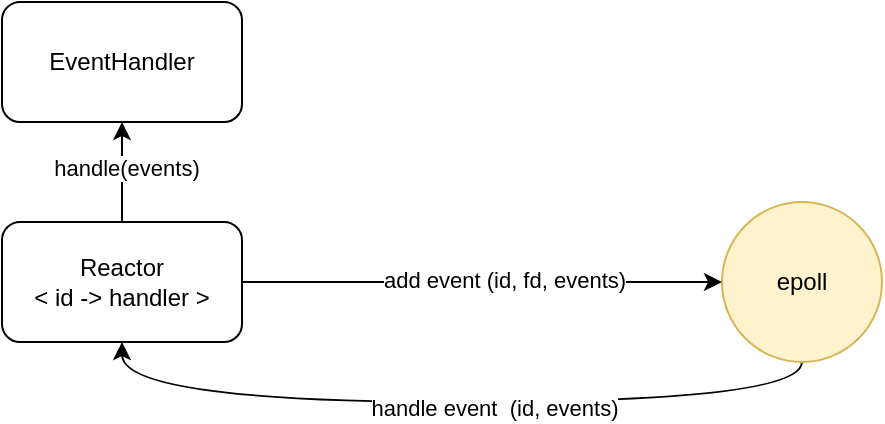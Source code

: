 <mxfile version="18.1.1" type="github">
  <diagram id="wW0yHzFf6TW9SEDOXcKD" name="Page-1">
    <mxGraphModel dx="1234" dy="794" grid="1" gridSize="10" guides="1" tooltips="1" connect="1" arrows="1" fold="1" page="1" pageScale="1" pageWidth="850" pageHeight="1100" math="0" shadow="0">
      <root>
        <mxCell id="0" />
        <mxCell id="1" parent="0" />
        <mxCell id="ibJcQM3yiT-o6ehQAiQr-5" style="edgeStyle=orthogonalEdgeStyle;rounded=0;orthogonalLoop=1;jettySize=auto;html=1;entryX=0.5;entryY=1;entryDx=0;entryDy=0;curved=1;" parent="1" source="ibJcQM3yiT-o6ehQAiQr-1" target="ibJcQM3yiT-o6ehQAiQr-2" edge="1">
          <mxGeometry relative="1" as="geometry">
            <Array as="points">
              <mxPoint x="590" y="350" />
              <mxPoint x="250" y="350" />
            </Array>
          </mxGeometry>
        </mxCell>
        <mxCell id="ibJcQM3yiT-o6ehQAiQr-7" value="handle event&amp;nbsp; (id, events)" style="edgeLabel;html=1;align=center;verticalAlign=middle;resizable=0;points=[];" parent="ibJcQM3yiT-o6ehQAiQr-5" vertex="1" connectable="0">
          <mxGeometry x="-0.108" y="3" relative="1" as="geometry">
            <mxPoint as="offset" />
          </mxGeometry>
        </mxCell>
        <mxCell id="ibJcQM3yiT-o6ehQAiQr-1" value="epoll" style="ellipse;whiteSpace=wrap;html=1;aspect=fixed;fillColor=#fff2cc;strokeColor=#d6b656;" parent="1" vertex="1">
          <mxGeometry x="550" y="250" width="80" height="80" as="geometry" />
        </mxCell>
        <mxCell id="ibJcQM3yiT-o6ehQAiQr-3" style="edgeStyle=orthogonalEdgeStyle;rounded=0;orthogonalLoop=1;jettySize=auto;html=1;" parent="1" source="ibJcQM3yiT-o6ehQAiQr-2" target="ibJcQM3yiT-o6ehQAiQr-1" edge="1">
          <mxGeometry relative="1" as="geometry" />
        </mxCell>
        <mxCell id="ibJcQM3yiT-o6ehQAiQr-4" value="add event (id, fd, events)" style="edgeLabel;html=1;align=center;verticalAlign=middle;resizable=0;points=[];" parent="ibJcQM3yiT-o6ehQAiQr-3" vertex="1" connectable="0">
          <mxGeometry x="0.092" y="2" relative="1" as="geometry">
            <mxPoint y="1" as="offset" />
          </mxGeometry>
        </mxCell>
        <mxCell id="ibJcQM3yiT-o6ehQAiQr-11" style="rounded=0;orthogonalLoop=1;jettySize=auto;html=1;exitX=0.5;exitY=0;exitDx=0;exitDy=0;entryX=0.5;entryY=1;entryDx=0;entryDy=0;" parent="1" source="ibJcQM3yiT-o6ehQAiQr-2" target="ibJcQM3yiT-o6ehQAiQr-8" edge="1">
          <mxGeometry relative="1" as="geometry" />
        </mxCell>
        <mxCell id="TN8k44gTySgESoj8grjH-1" value="handle(events)" style="edgeLabel;html=1;align=center;verticalAlign=middle;resizable=0;points=[];" vertex="1" connectable="0" parent="ibJcQM3yiT-o6ehQAiQr-11">
          <mxGeometry x="0.08" y="-2" relative="1" as="geometry">
            <mxPoint as="offset" />
          </mxGeometry>
        </mxCell>
        <mxCell id="ibJcQM3yiT-o6ehQAiQr-2" value="Reactor&lt;br&gt;&amp;lt; id -&amp;gt; handler &amp;gt;" style="rounded=1;whiteSpace=wrap;html=1;" parent="1" vertex="1">
          <mxGeometry x="190" y="260" width="120" height="60" as="geometry" />
        </mxCell>
        <mxCell id="ibJcQM3yiT-o6ehQAiQr-8" value="EventHandler" style="rounded=1;whiteSpace=wrap;html=1;" parent="1" vertex="1">
          <mxGeometry x="190" y="150" width="120" height="60" as="geometry" />
        </mxCell>
      </root>
    </mxGraphModel>
  </diagram>
</mxfile>
